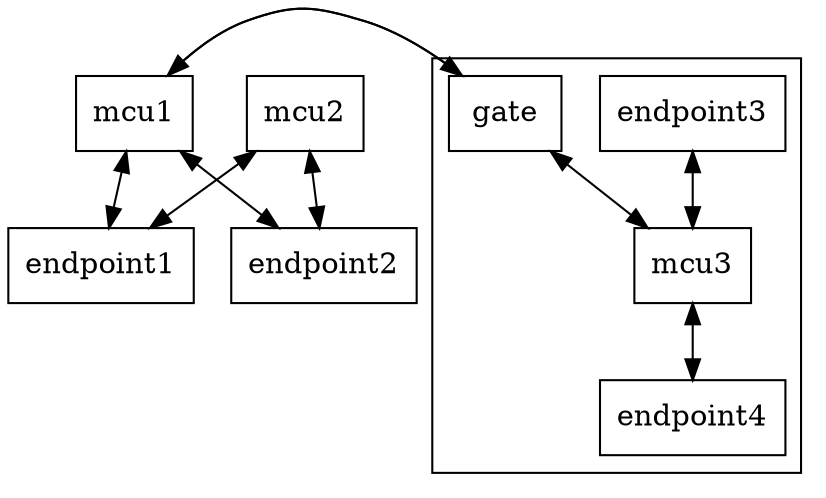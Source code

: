 digraph {
  concentrate=true;
  node [shape=record]

  mcu1 mcu2
  
  subgraph cluster {
    endpoint3 -> mcu3 -> endpoint3
    endpoint4 -> mcu3 -> endpoint4
    gate
    gate -> mcu3 -> gate [constraint=false]
  }

  gate -> mcu2 -> gate [constraint=false]
  gate -> mcu1 -> gate [constraint=false]

  mcu1 -> mcu2 -> mcu1 [constraint=false]
  endpoint1 -> mcu1 -> endpoint1
  endpoint1 -> mcu2 -> endpoint1 [constraint=false]
  endpoint2 -> mcu1 -> endpoint2
  endpoint2 -> mcu2 -> endpoint2 [constraint=false]
}

